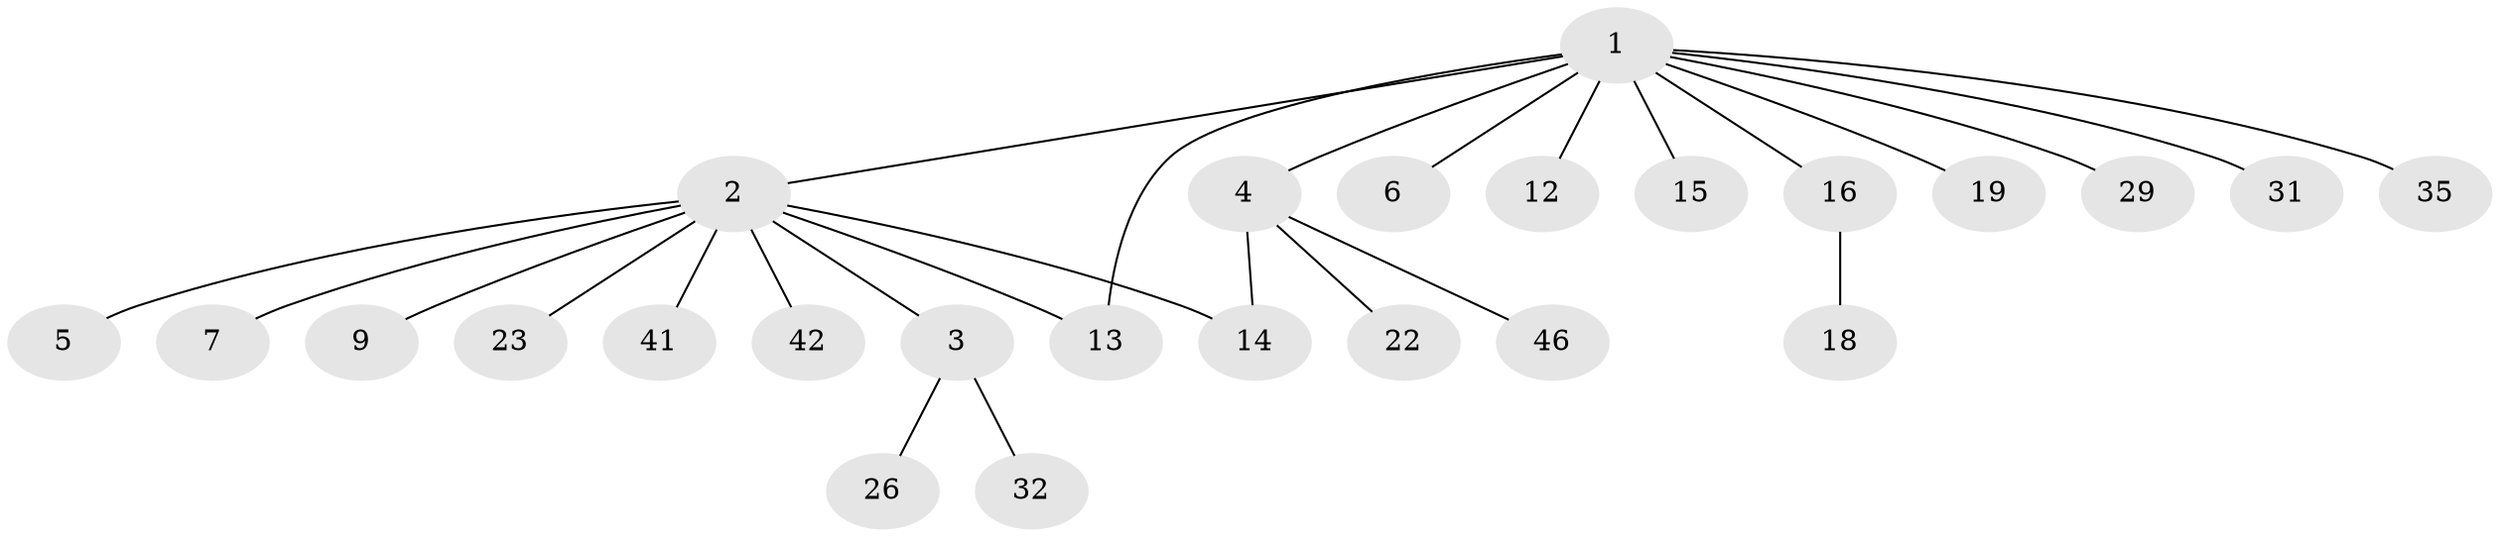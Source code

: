 // original degree distribution, {11: 0.02, 10: 0.02, 3: 0.1, 4: 0.06, 1: 0.62, 5: 0.02, 6: 0.02, 2: 0.14}
// Generated by graph-tools (version 1.1) at 2025/14/03/09/25 04:14:25]
// undirected, 25 vertices, 26 edges
graph export_dot {
graph [start="1"]
  node [color=gray90,style=filled];
  1 [super="+8"];
  2;
  3;
  4;
  5 [super="+36+49"];
  6 [super="+25+10"];
  7;
  9;
  12;
  13 [super="+17+27+33+21"];
  14 [super="+30+40+50+37+20"];
  15 [super="+28+24"];
  16 [super="+48+44"];
  18;
  19 [super="+43"];
  22;
  23 [super="+34"];
  26;
  29 [super="+47"];
  31;
  32;
  35;
  41;
  42;
  46;
  1 -- 2;
  1 -- 4;
  1 -- 6;
  1 -- 12;
  1 -- 15;
  1 -- 16;
  1 -- 19;
  1 -- 29;
  1 -- 31;
  1 -- 35;
  1 -- 13 [weight=2];
  2 -- 3;
  2 -- 5;
  2 -- 7;
  2 -- 9;
  2 -- 13;
  2 -- 14;
  2 -- 23;
  2 -- 41;
  2 -- 42;
  3 -- 26;
  3 -- 32;
  4 -- 22;
  4 -- 46;
  4 -- 14;
  16 -- 18;
}
